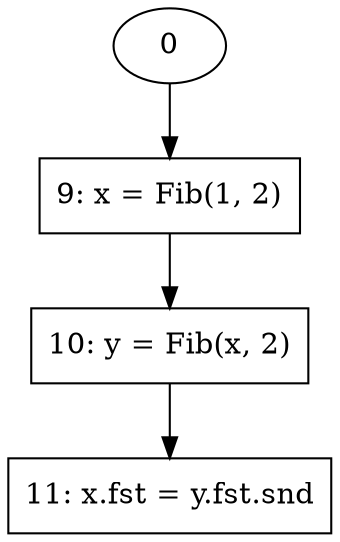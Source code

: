 // Control Flow Graph
digraph {
	1 [label="9: x = Fib(1, 2)" peripheries=1 shape=rectangle]
	0 -> 1
	2 [label="10: y = Fib(x, 2)" peripheries=1 shape=rectangle]
	1 -> 2
	3 [label="11: x.fst = y.fst.snd" peripheries=1 shape=rectangle]
	2 -> 3
}

